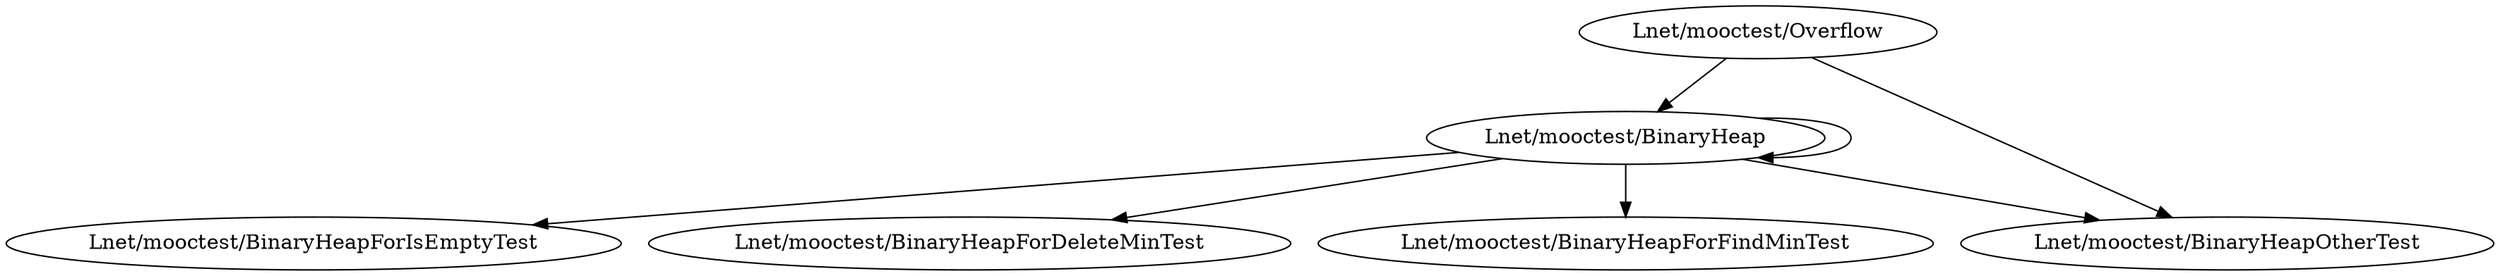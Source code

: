 digraph BinaryHeap_class {
    "Lnet/mooctest/BinaryHeap"->"Lnet/mooctest/BinaryHeapForIsEmptyTest";
    "Lnet/mooctest/BinaryHeap"->"Lnet/mooctest/BinaryHeapForDeleteMinTest";
    "Lnet/mooctest/BinaryHeap"->"Lnet/mooctest/BinaryHeapForFindMinTest";
    "Lnet/mooctest/BinaryHeap"->"Lnet/mooctest/BinaryHeap";
    "Lnet/mooctest/Overflow"->"Lnet/mooctest/BinaryHeap";
    "Lnet/mooctest/BinaryHeap"->"Lnet/mooctest/BinaryHeapOtherTest";
    "Lnet/mooctest/Overflow"->"Lnet/mooctest/BinaryHeapOtherTest";
}